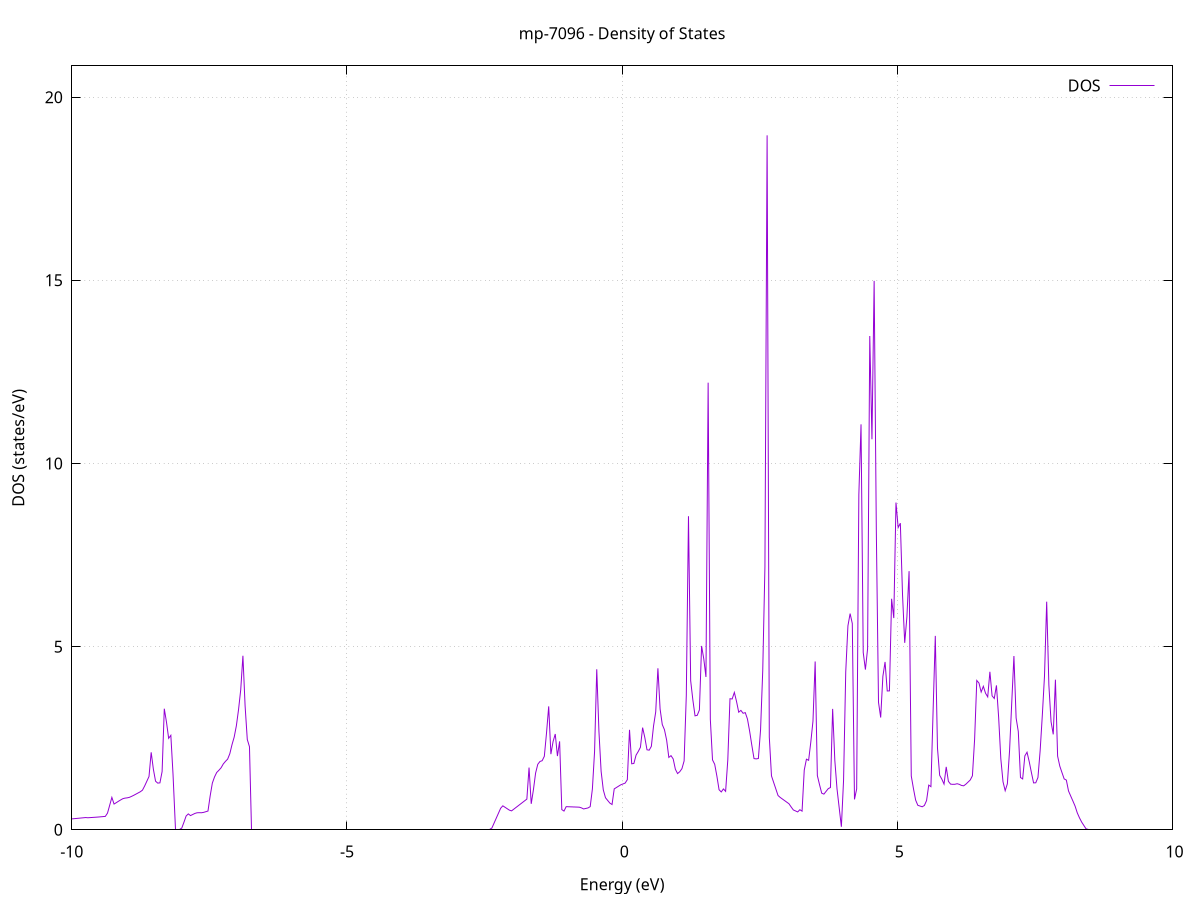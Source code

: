 set title 'mp-7096 - Density of States'
set xlabel 'Energy (eV)'
set ylabel 'DOS (states/eV)'
set grid
set xrange [-10:10]
set yrange [0:20.855]
set xzeroaxis lt -1
set terminal png size 800,600
set output 'mp-7096_dos_gnuplot.png'
plot '-' using 1:2 with lines title 'DOS'
-51.776000 0.000000
-51.736300 0.000000
-51.696600 0.000000
-51.656900 0.000000
-51.617200 0.000000
-51.577500 0.000000
-51.537800 0.000000
-51.498200 0.000000
-51.458500 0.000000
-51.418800 0.000000
-51.379100 0.000000
-51.339400 0.000000
-51.299700 0.000000
-51.260000 0.000000
-51.220400 0.000000
-51.180700 0.000000
-51.141000 0.000000
-51.101300 0.000000
-51.061600 0.000000
-51.021900 0.000000
-50.982200 0.000000
-50.942600 0.000000
-50.902900 0.000000
-50.863200 0.000000
-50.823500 0.000000
-50.783800 0.000000
-50.744100 0.000000
-50.704400 0.000000
-50.664700 0.000000
-50.625100 0.000000
-50.585400 0.000000
-50.545700 0.000000
-50.506000 0.000000
-50.466300 0.000000
-50.426600 0.000000
-50.386900 0.000000
-50.347300 0.000000
-50.307600 0.000000
-50.267900 0.000000
-50.228200 0.000000
-50.188500 0.000000
-50.148800 0.000000
-50.109100 0.000000
-50.069500 0.000000
-50.029800 0.000000
-49.990100 0.000000
-49.950400 0.000000
-49.910700 0.000000
-49.871000 0.000000
-49.831300 0.000000
-49.791600 0.000000
-49.752000 0.000000
-49.712300 0.000000
-49.672600 0.000000
-49.632900 0.000000
-49.593200 0.000000
-49.553500 0.000000
-49.513800 0.000000
-49.474200 0.000000
-49.434500 0.000000
-49.394800 0.000000
-49.355100 0.000000
-49.315400 0.000000
-49.275700 0.000000
-49.236000 0.000000
-49.196300 0.000000
-49.156700 0.000000
-49.117000 0.000000
-49.077300 0.000000
-49.037600 0.000000
-48.997900 0.000000
-48.958200 0.000000
-48.918500 0.000000
-48.878900 0.000000
-48.839200 0.000000
-48.799500 0.000000
-48.759800 0.000000
-48.720100 0.000000
-48.680400 0.000000
-48.640700 0.000000
-48.601100 0.000000
-48.561400 0.000000
-48.521700 0.000000
-48.482000 0.000000
-48.442300 0.000000
-48.402600 0.000000
-48.362900 0.000000
-48.323200 0.000000
-48.283600 0.000000
-48.243900 0.000000
-48.204200 0.000000
-48.164500 0.000000
-48.124800 0.000000
-48.085100 0.000000
-48.045400 0.000000
-48.005800 0.000000
-47.966100 0.000000
-47.926400 0.000000
-47.886700 0.000000
-47.847000 0.000000
-47.807300 0.000000
-47.767600 0.000000
-47.728000 0.000000
-47.688300 0.000000
-47.648600 0.000000
-47.608900 0.000000
-47.569200 0.000000
-47.529500 0.000000
-47.489800 0.000000
-47.450100 0.000000
-47.410500 0.000000
-47.370800 0.000000
-47.331100 0.000000
-47.291400 0.000000
-47.251700 0.000000
-47.212000 0.000000
-47.172300 0.000000
-47.132700 0.000000
-47.093000 0.000000
-47.053300 0.000000
-47.013600 0.000000
-46.973900 0.000000
-46.934200 0.000000
-46.894500 0.000000
-46.854900 0.000000
-46.815200 0.000000
-46.775500 0.000000
-46.735800 0.000000
-46.696100 0.000000
-46.656400 0.000000
-46.616700 0.000000
-46.577000 0.000000
-46.537400 0.000000
-46.497700 0.000000
-46.458000 0.000000
-46.418300 0.000000
-46.378600 0.000000
-46.338900 0.000000
-46.299200 0.000000
-46.259600 0.000000
-46.219900 0.000000
-46.180200 0.000000
-46.140500 0.000000
-46.100800 0.000000
-46.061100 0.000000
-46.021400 0.000000
-45.981700 0.000000
-45.942100 0.000000
-45.902400 0.000000
-45.862700 0.000000
-45.823000 0.000000
-45.783300 0.000000
-45.743600 0.000000
-45.703900 0.000000
-45.664300 0.000000
-45.624600 0.000000
-45.584900 0.000000
-45.545200 0.000000
-45.505500 0.000000
-45.465800 0.000000
-45.426100 0.000000
-45.386500 0.000000
-45.346800 0.000000
-45.307100 0.000000
-45.267400 0.000000
-45.227700 0.000000
-45.188000 0.000000
-45.148300 0.000000
-45.108600 0.000000
-45.069000 0.000000
-45.029300 0.000000
-44.989600 0.000000
-44.949900 0.000000
-44.910200 0.000000
-44.870500 0.000000
-44.830800 0.000000
-44.791200 0.000000
-44.751500 0.000000
-44.711800 0.000000
-44.672100 0.000000
-44.632400 0.000000
-44.592700 0.000000
-44.553000 0.000000
-44.513400 0.000000
-44.473700 0.000000
-44.434000 0.000000
-44.394300 0.000000
-44.354600 0.000000
-44.314900 0.000000
-44.275200 0.000000
-44.235500 0.000000
-44.195900 0.000000
-44.156200 0.000000
-44.116500 0.000000
-44.076800 0.000000
-44.037100 0.000000
-43.997400 0.000000
-43.957700 0.000000
-43.918100 0.000000
-43.878400 0.000000
-43.838700 0.000000
-43.799000 0.000000
-43.759300 0.000000
-43.719600 0.000000
-43.679900 0.000000
-43.640300 0.000000
-43.600600 0.000000
-43.560900 0.000000
-43.521200 0.000000
-43.481500 0.000000
-43.441800 0.000000
-43.402100 0.000000
-43.362400 0.000000
-43.322800 0.000000
-43.283100 0.000000
-43.243400 0.000000
-43.203700 0.000000
-43.164000 0.000000
-43.124300 0.000000
-43.084600 0.000000
-43.045000 0.000000
-43.005300 0.000000
-42.965600 0.000000
-42.925900 0.000000
-42.886200 0.000000
-42.846500 0.000000
-42.806800 0.000000
-42.767100 0.000000
-42.727500 0.000000
-42.687800 0.000000
-42.648100 0.000000
-42.608400 0.000000
-42.568700 0.000000
-42.529000 0.000000
-42.489300 0.000000
-42.449700 0.000000
-42.410000 0.000000
-42.370300 0.000000
-42.330600 0.000000
-42.290900 0.000000
-42.251200 0.000000
-42.211500 0.000000
-42.171900 0.000000
-42.132200 0.000000
-42.092500 0.000000
-42.052800 0.000000
-42.013100 0.000000
-41.973400 0.000000
-41.933700 0.000000
-41.894000 0.000000
-41.854400 0.000000
-41.814700 0.000000
-41.775000 0.000000
-41.735300 0.000000
-41.695600 0.000000
-41.655900 0.000000
-41.616200 0.000000
-41.576600 0.000000
-41.536900 0.000000
-41.497200 0.000000
-41.457500 0.000000
-41.417800 0.000000
-41.378100 0.000000
-41.338400 0.000000
-41.298800 0.000000
-41.259100 0.000000
-41.219400 0.000000
-41.179700 0.000000
-41.140000 0.000000
-41.100300 0.000000
-41.060600 0.000000
-41.020900 0.000000
-40.981300 0.000000
-40.941600 0.000000
-40.901900 0.000000
-40.862200 0.000000
-40.822500 0.000000
-40.782800 0.000000
-40.743100 0.000000
-40.703500 0.000000
-40.663800 0.000000
-40.624100 0.000000
-40.584400 0.000000
-40.544700 0.000000
-40.505000 0.000000
-40.465300 0.000000
-40.425700 0.000000
-40.386000 0.000000
-40.346300 0.000000
-40.306600 0.000000
-40.266900 0.000000
-40.227200 0.000000
-40.187500 0.000000
-40.147800 0.000000
-40.108200 0.000000
-40.068500 0.000000
-40.028800 0.000000
-39.989100 0.000000
-39.949400 0.000000
-39.909700 0.000000
-39.870000 0.000000
-39.830400 0.000000
-39.790700 0.000000
-39.751000 0.000000
-39.711300 0.000000
-39.671600 0.000000
-39.631900 0.000000
-39.592200 0.000000
-39.552500 0.000000
-39.512900 0.000000
-39.473200 0.000000
-39.433500 0.000000
-39.393800 0.000000
-39.354100 0.000000
-39.314400 0.000000
-39.274700 0.000000
-39.235100 0.000000
-39.195400 0.000000
-39.155700 0.000000
-39.116000 0.000000
-39.076300 0.000000
-39.036600 0.000000
-38.996900 0.000000
-38.957300 0.000000
-38.917600 0.000000
-38.877900 0.000000
-38.838200 0.000000
-38.798500 0.000000
-38.758800 0.000000
-38.719100 0.000000
-38.679400 0.000000
-38.639800 0.000000
-38.600100 0.000000
-38.560400 0.000000
-38.520700 0.000000
-38.481000 0.000000
-38.441300 0.000000
-38.401600 0.000000
-38.362000 0.000000
-38.322300 0.000000
-38.282600 0.000000
-38.242900 0.000000
-38.203200 0.000000
-38.163500 0.000000
-38.123800 0.000000
-38.084200 0.000000
-38.044500 0.000000
-38.004800 0.000000
-37.965100 0.000000
-37.925400 0.000000
-37.885700 0.000000
-37.846000 0.000000
-37.806300 0.000000
-37.766700 0.000000
-37.727000 0.000000
-37.687300 0.000000
-37.647600 0.000000
-37.607900 0.000000
-37.568200 0.000000
-37.528500 0.000000
-37.488900 0.000000
-37.449200 0.000000
-37.409500 0.000000
-37.369800 0.000000
-37.330100 0.000000
-37.290400 0.000000
-37.250700 0.000000
-37.211100 0.000000
-37.171400 0.000000
-37.131700 0.000000
-37.092000 0.000000
-37.052300 0.000000
-37.012600 0.000000
-36.972900 0.000000
-36.933200 0.000000
-36.893600 0.000000
-36.853900 0.000000
-36.814200 0.000000
-36.774500 0.000000
-36.734800 0.000000
-36.695100 0.000000
-36.655400 0.000000
-36.615800 0.000000
-36.576100 0.000000
-36.536400 0.000000
-36.496700 0.000000
-36.457000 0.000000
-36.417300 0.000000
-36.377600 0.000000
-36.337900 0.000000
-36.298300 0.000000
-36.258600 0.000000
-36.218900 0.000000
-36.179200 0.000000
-36.139500 0.000000
-36.099800 0.000000
-36.060100 0.000000
-36.020500 0.000000
-35.980800 0.000000
-35.941100 0.000000
-35.901400 0.000000
-35.861700 0.000000
-35.822000 0.000000
-35.782300 0.000000
-35.742700 0.000000
-35.703000 0.000000
-35.663300 0.000000
-35.623600 0.000000
-35.583900 0.000000
-35.544200 0.000000
-35.504500 0.000000
-35.464800 0.000000
-35.425200 0.000000
-35.385500 0.000000
-35.345800 0.000000
-35.306100 0.000000
-35.266400 0.000000
-35.226700 0.000000
-35.187000 0.000000
-35.147400 0.000000
-35.107700 0.000000
-35.068000 0.000000
-35.028300 0.000000
-34.988600 0.000000
-34.948900 0.000000
-34.909200 0.000000
-34.869600 0.000000
-34.829900 0.000000
-34.790200 0.000000
-34.750500 0.000000
-34.710800 0.000000
-34.671100 0.000000
-34.631400 0.000000
-34.591700 0.000000
-34.552100 0.000000
-34.512400 0.000000
-34.472700 0.000000
-34.433000 0.000000
-34.393300 0.000000
-34.353600 0.000000
-34.313900 0.000000
-34.274300 0.000000
-34.234600 0.000000
-34.194900 0.000000
-34.155200 0.000000
-34.115500 0.000000
-34.075800 0.000000
-34.036100 0.000000
-33.996500 0.000000
-33.956800 0.000000
-33.917100 0.000000
-33.877400 0.000000
-33.837700 0.000000
-33.798000 0.000000
-33.758300 0.000000
-33.718600 0.000000
-33.679000 0.000000
-33.639300 0.000000
-33.599600 0.000000
-33.559900 0.000000
-33.520200 0.000000
-33.480500 0.000000
-33.440800 0.000000
-33.401200 0.000000
-33.361500 0.000000
-33.321800 0.000000
-33.282100 0.000000
-33.242400 0.000000
-33.202700 0.000000
-33.163000 0.000000
-33.123300 0.000000
-33.083700 0.000000
-33.044000 0.000000
-33.004300 0.000000
-32.964600 0.000000
-32.924900 0.000000
-32.885200 0.000000
-32.845500 0.000000
-32.805900 0.000000
-32.766200 0.000000
-32.726500 0.000000
-32.686800 0.000000
-32.647100 0.000000
-32.607400 0.000000
-32.567700 0.000000
-32.528100 0.000000
-32.488400 0.000000
-32.448700 0.000000
-32.409000 0.000000
-32.369300 0.000000
-32.329600 0.000000
-32.289900 0.000000
-32.250200 0.000000
-32.210600 0.000000
-32.170900 0.000000
-32.131200 0.000000
-32.091500 0.000000
-32.051800 0.000000
-32.012100 0.000000
-31.972400 0.000000
-31.932800 0.000000
-31.893100 0.000000
-31.853400 0.000000
-31.813700 0.000000
-31.774000 0.000000
-31.734300 0.000000
-31.694600 0.000000
-31.655000 0.000000
-31.615300 0.000000
-31.575600 0.000000
-31.535900 0.000000
-31.496200 0.000000
-31.456500 0.000000
-31.416800 0.000000
-31.377100 0.000000
-31.337500 0.000000
-31.297800 0.000000
-31.258100 0.000000
-31.218400 0.000000
-31.178700 0.000000
-31.139000 0.000000
-31.099300 0.000000
-31.059700 0.000000
-31.020000 0.000000
-30.980300 0.000000
-30.940600 0.000000
-30.900900 0.000000
-30.861200 0.000000
-30.821500 0.000000
-30.781800 0.000000
-30.742200 0.000000
-30.702500 0.000000
-30.662800 0.000000
-30.623100 0.000000
-30.583400 0.000000
-30.543700 0.000000
-30.504000 0.000000
-30.464400 0.000000
-30.424700 0.000000
-30.385000 0.000000
-30.345300 0.000000
-30.305600 0.000000
-30.265900 0.000000
-30.226200 0.000000
-30.186600 0.000000
-30.146900 0.000000
-30.107200 0.000000
-30.067500 0.000000
-30.027800 0.000000
-29.988100 0.000000
-29.948400 0.000000
-29.908700 0.000000
-29.869100 0.000000
-29.829400 0.000000
-29.789700 0.000000
-29.750000 0.000000
-29.710300 0.000000
-29.670600 0.000000
-29.630900 0.000000
-29.591300 0.000000
-29.551600 0.000000
-29.511900 0.000000
-29.472200 0.000000
-29.432500 0.000000
-29.392800 0.000000
-29.353100 0.000000
-29.313500 0.000000
-29.273800 0.000000
-29.234100 0.000000
-29.194400 0.000000
-29.154700 0.000000
-29.115000 0.000000
-29.075300 0.000000
-29.035600 0.000000
-28.996000 0.000000
-28.956300 0.000000
-28.916600 0.000000
-28.876900 0.000000
-28.837200 0.000000
-28.797500 0.000000
-28.757800 0.000000
-28.718200 0.000000
-28.678500 0.000000
-28.638800 0.000000
-28.599100 0.000000
-28.559400 0.000000
-28.519700 0.000000
-28.480000 0.000000
-28.440400 0.000000
-28.400700 0.000000
-28.361000 0.000000
-28.321300 0.000000
-28.281600 0.000000
-28.241900 0.000000
-28.202200 0.000000
-28.162500 0.000000
-28.122900 0.000000
-28.083200 0.000000
-28.043500 0.000000
-28.003800 0.000000
-27.964100 0.000000
-27.924400 0.000000
-27.884700 0.000000
-27.845100 0.000000
-27.805400 0.000000
-27.765700 0.000000
-27.726000 0.000000
-27.686300 0.000000
-27.646600 0.000000
-27.606900 0.000000
-27.567200 0.000000
-27.527600 0.000000
-27.487900 0.000000
-27.448200 0.000000
-27.408500 0.000000
-27.368800 0.000000
-27.329100 0.000000
-27.289400 0.000000
-27.249800 0.000000
-27.210100 0.000000
-27.170400 0.000000
-27.130700 0.000000
-27.091000 0.000000
-27.051300 0.000000
-27.011600 0.000000
-26.972000 0.000000
-26.932300 0.000000
-26.892600 0.000000
-26.852900 0.000000
-26.813200 0.000000
-26.773500 0.000000
-26.733800 0.000000
-26.694100 0.000000
-26.654500 0.000000
-26.614800 0.000000
-26.575100 0.000000
-26.535400 0.000000
-26.495700 0.000000
-26.456000 0.000000
-26.416300 0.000000
-26.376700 0.000000
-26.337000 0.000000
-26.297300 0.000000
-26.257600 0.000000
-26.217900 0.000000
-26.178200 0.000000
-26.138500 0.000000
-26.098900 0.000000
-26.059200 0.000000
-26.019500 0.000000
-25.979800 0.000000
-25.940100 0.000000
-25.900400 0.000000
-25.860700 0.000000
-25.821000 0.000000
-25.781400 0.000000
-25.741700 0.000000
-25.702000 0.000000
-25.662300 0.000000
-25.622600 0.000000
-25.582900 0.000000
-25.543200 0.000000
-25.503600 0.000000
-25.463900 0.000000
-25.424200 0.000000
-25.384500 0.000000
-25.344800 0.000000
-25.305100 0.000000
-25.265400 0.000000
-25.225800 0.000000
-25.186100 0.000000
-25.146400 0.000000
-25.106700 0.000000
-25.067000 0.000000
-25.027300 0.000000
-24.987600 0.000000
-24.947900 0.000000
-24.908300 0.000000
-24.868600 0.000000
-24.828900 0.000000
-24.789200 0.000000
-24.749500 0.000000
-24.709800 0.000000
-24.670100 0.000000
-24.630500 0.000000
-24.590800 0.000000
-24.551100 0.000000
-24.511400 0.000000
-24.471700 0.000000
-24.432000 0.000000
-24.392300 0.000000
-24.352600 0.000000
-24.313000 0.000000
-24.273300 0.000000
-24.233600 0.000000
-24.193900 0.000000
-24.154200 0.000000
-24.114500 0.000000
-24.074800 0.000000
-24.035200 0.000000
-23.995500 0.000000
-23.955800 0.000000
-23.916100 0.000000
-23.876400 0.000000
-23.836700 0.000000
-23.797000 0.000000
-23.757400 0.000000
-23.717700 0.000000
-23.678000 0.000000
-23.638300 0.000000
-23.598600 0.000000
-23.558900 0.000000
-23.519200 0.000000
-23.479500 0.000000
-23.439900 0.000000
-23.400200 0.000000
-23.360500 0.000000
-23.320800 0.000000
-23.281100 0.000000
-23.241400 0.000000
-23.201700 0.000000
-23.162100 0.000000
-23.122400 0.000000
-23.082700 0.000000
-23.043000 0.000000
-23.003300 0.000000
-22.963600 0.000000
-22.923900 0.000000
-22.884300 0.000000
-22.844600 0.000000
-22.804900 0.000000
-22.765200 0.000000
-22.725500 0.000000
-22.685800 0.000000
-22.646100 0.000000
-22.606400 0.000000
-22.566800 0.000000
-22.527100 0.000000
-22.487400 0.000000
-22.447700 0.000000
-22.408000 0.000000
-22.368300 0.000000
-22.328600 0.000000
-22.289000 0.000000
-22.249300 0.000000
-22.209600 0.000000
-22.169900 0.000000
-22.130200 0.000000
-22.090500 0.000000
-22.050800 0.000000
-22.011200 0.000000
-21.971500 0.000000
-21.931800 0.000000
-21.892100 0.000000
-21.852400 0.000000
-21.812700 0.000000
-21.773000 0.000000
-21.733300 0.000000
-21.693700 0.000000
-21.654000 0.000000
-21.614300 0.000000
-21.574600 0.000000
-21.534900 0.000000
-21.495200 0.000000
-21.455500 0.000000
-21.415900 0.000000
-21.376200 0.000000
-21.336500 0.000000
-21.296800 0.000000
-21.257100 0.000000
-21.217400 0.000000
-21.177700 0.000000
-21.138000 0.000000
-21.098400 0.000000
-21.058700 0.000000
-21.019000 0.000000
-20.979300 0.000000
-20.939600 0.000000
-20.899900 0.000000
-20.860200 0.000000
-20.820600 0.000000
-20.780900 0.000000
-20.741200 0.000000
-20.701500 0.000000
-20.661800 0.000000
-20.622100 0.000000
-20.582400 0.000000
-20.542800 0.000000
-20.503100 0.000000
-20.463400 0.000000
-20.423700 0.000000
-20.384000 0.000000
-20.344300 0.000000
-20.304600 0.000000
-20.264900 0.000000
-20.225300 0.000000
-20.185600 0.000000
-20.145900 0.000000
-20.106200 0.000000
-20.066500 0.000000
-20.026800 0.000000
-19.987100 0.000000
-19.947500 0.000000
-19.907800 0.000000
-19.868100 0.000000
-19.828400 0.000000
-19.788700 0.000000
-19.749000 0.000000
-19.709300 0.000000
-19.669700 0.000000
-19.630000 0.000000
-19.590300 0.000000
-19.550600 0.000000
-19.510900 0.000000
-19.471200 0.000000
-19.431500 0.000000
-19.391800 0.000000
-19.352200 0.000000
-19.312500 0.000000
-19.272800 0.000000
-19.233100 0.000000
-19.193400 0.000000
-19.153700 0.000000
-19.114000 0.000000
-19.074400 0.000000
-19.034700 0.000000
-18.995000 0.000000
-18.955300 0.000000
-18.915600 0.000000
-18.875900 0.000000
-18.836200 0.000000
-18.796600 0.000000
-18.756900 0.000000
-18.717200 0.000000
-18.677500 0.000000
-18.637800 0.000000
-18.598100 0.000000
-18.558400 0.000000
-18.518700 0.000000
-18.479100 0.000000
-18.439400 0.000000
-18.399700 0.000000
-18.360000 0.000000
-18.320300 0.000000
-18.280600 0.000000
-18.240900 0.000000
-18.201300 0.000000
-18.161600 0.000000
-18.121900 0.000000
-18.082200 0.000000
-18.042500 0.000000
-18.002800 0.000000
-17.963100 0.000000
-17.923400 0.000000
-17.883800 0.000000
-17.844100 0.000000
-17.804400 0.000000
-17.764700 0.000000
-17.725000 0.000000
-17.685300 0.000000
-17.645600 0.000000
-17.606000 0.000000
-17.566300 0.000000
-17.526600 0.000000
-17.486900 0.000000
-17.447200 0.000000
-17.407500 0.000000
-17.367800 0.000000
-17.328200 0.000000
-17.288500 0.000000
-17.248800 0.000000
-17.209100 0.000000
-17.169400 0.000000
-17.129700 0.000000
-17.090000 0.000000
-17.050300 0.000000
-17.010700 0.000000
-16.971000 0.000000
-16.931300 0.000000
-16.891600 0.000000
-16.851900 0.000000
-16.812200 0.000000
-16.772500 0.000000
-16.732900 0.000000
-16.693200 0.000000
-16.653500 0.000000
-16.613800 0.000000
-16.574100 0.000000
-16.534400 0.000000
-16.494700 0.000000
-16.455100 0.000000
-16.415400 0.000000
-16.375700 0.000000
-16.336000 0.000000
-16.296300 0.000000
-16.256600 0.000000
-16.216900 0.000000
-16.177200 0.000000
-16.137600 0.000000
-16.097900 0.000000
-16.058200 0.000000
-16.018500 0.000000
-15.978800 0.000000
-15.939100 0.000000
-15.899400 0.000000
-15.859800 0.000000
-15.820100 0.000000
-15.780400 0.000000
-15.740700 0.000000
-15.701000 0.000000
-15.661300 0.000000
-15.621600 0.000000
-15.582000 0.000000
-15.542300 0.000000
-15.502600 0.000000
-15.462900 0.000000
-15.423200 0.000000
-15.383500 0.000000
-15.343800 0.000000
-15.304100 0.000000
-15.264500 0.000000
-15.224800 0.000000
-15.185100 0.000000
-15.145400 0.000000
-15.105700 0.000000
-15.066000 0.000000
-15.026300 0.000000
-14.986700 0.000000
-14.947000 0.000000
-14.907300 0.000000
-14.867600 0.000000
-14.827900 0.000000
-14.788200 0.000000
-14.748500 0.000000
-14.708800 0.000000
-14.669200 0.000000
-14.629500 0.000000
-14.589800 0.000000
-14.550100 0.000000
-14.510400 0.000000
-14.470700 0.000000
-14.431000 0.000000
-14.391400 0.000000
-14.351700 0.000000
-14.312000 0.000000
-14.272300 0.000000
-14.232600 0.000000
-14.192900 0.000000
-14.153200 0.000000
-14.113600 0.000000
-14.073900 0.000000
-14.034200 0.000000
-13.994500 0.000000
-13.954800 0.000000
-13.915100 0.000000
-13.875400 0.000000
-13.835700 0.000000
-13.796100 0.000000
-13.756400 0.000000
-13.716700 0.000000
-13.677000 0.000000
-13.637300 0.000000
-13.597600 0.000000
-13.557900 0.000000
-13.518300 0.000000
-13.478600 0.000000
-13.438900 0.000000
-13.399200 0.000000
-13.359500 0.000000
-13.319800 0.000000
-13.280100 0.000000
-13.240500 0.000000
-13.200800 0.000000
-13.161100 0.000000
-13.121400 0.000000
-13.081700 0.000000
-13.042000 0.000000
-13.002300 0.000000
-12.962600 0.000000
-12.923000 0.000000
-12.883300 0.000000
-12.843600 0.000000
-12.803900 0.000000
-12.764200 0.000000
-12.724500 0.000000
-12.684800 0.000000
-12.645200 0.000000
-12.605500 0.000000
-12.565800 0.000000
-12.526100 0.000000
-12.486400 0.000000
-12.446700 0.000000
-12.407000 0.000000
-12.367300 0.000000
-12.327700 0.000000
-12.288000 0.000000
-12.248300 0.000000
-12.208600 0.000000
-12.168900 0.000000
-12.129200 0.000000
-12.089500 0.000000
-12.049900 0.000000
-12.010200 0.000000
-11.970500 0.000000
-11.930800 0.000000
-11.891100 0.000000
-11.851400 0.000000
-11.811700 0.000000
-11.772100 0.000000
-11.732400 0.000000
-11.692700 0.000000
-11.653000 0.000000
-11.613300 0.000000
-11.573600 0.000000
-11.533900 0.000000
-11.494200 0.000000
-11.454600 0.000000
-11.414900 0.000000
-11.375200 0.000000
-11.335500 0.000000
-11.295800 0.000000
-11.256100 0.000000
-11.216400 0.000000
-11.176800 0.000000
-11.137100 0.000000
-11.097400 0.000000
-11.057700 0.000000
-11.018000 0.000000
-10.978300 0.000000
-10.938600 0.000000
-10.899000 0.000000
-10.859300 0.000000
-10.819600 0.000000
-10.779900 0.000000
-10.740200 0.000000
-10.700500 0.000000
-10.660800 0.000000
-10.621100 0.000000
-10.581500 0.120700
-10.541800 0.253700
-10.502100 0.386700
-10.462400 0.238300
-10.422700 0.250700
-10.383000 0.263100
-10.343300 0.275500
-10.303700 0.287800
-10.264000 0.300200
-10.224300 0.312400
-10.184600 0.302900
-10.144900 0.293300
-10.105200 0.283700
-10.065500 0.287300
-10.025900 0.293100
-9.986200 0.298900
-9.946500 0.304700
-9.906800 0.310400
-9.867100 0.316200
-9.827400 0.322000
-9.787700 0.327800
-9.748000 0.333600
-9.708400 0.328300
-9.668700 0.332300
-9.629000 0.336400
-9.589300 0.340400
-9.549600 0.344500
-9.509900 0.349100
-9.470200 0.354600
-9.430600 0.360100
-9.390900 0.365600
-9.351200 0.454600
-9.311500 0.669300
-9.271800 0.884000
-9.232100 0.702400
-9.192400 0.739000
-9.152700 0.777800
-9.113100 0.813900
-9.073400 0.847900
-9.033700 0.864300
-8.994000 0.871600
-8.954300 0.885000
-8.914600 0.911500
-8.874900 0.940700
-8.835300 0.972900
-8.795600 1.005100
-8.755900 1.037300
-8.716200 1.080400
-8.676500 1.194500
-8.636800 1.324200
-8.597100 1.453800
-8.557500 2.114700
-8.517800 1.654700
-8.478100 1.326300
-8.438400 1.273800
-8.398700 1.280900
-8.359000 1.589600
-8.319300 3.305100
-8.279600 2.940000
-8.240000 2.496800
-8.200300 2.578600
-8.160600 1.514200
-8.120900 0.000000
-8.081200 0.000000
-8.041500 0.000000
-8.001800 0.046400
-7.962200 0.205600
-7.922500 0.376000
-7.882800 0.433600
-7.843100 0.387300
-7.803400 0.416600
-7.763700 0.446000
-7.724000 0.464100
-7.684400 0.466200
-7.644700 0.464800
-7.605000 0.475000
-7.565300 0.493100
-7.525600 0.511200
-7.485900 0.923500
-7.446200 1.274200
-7.406500 1.442000
-7.366900 1.564000
-7.327200 1.624600
-7.287500 1.691800
-7.247800 1.796000
-7.208100 1.867200
-7.168400 1.928700
-7.128700 2.076700
-7.089100 2.322500
-7.049400 2.530200
-7.009700 2.838600
-6.970000 3.283000
-6.930300 3.825900
-6.890600 4.750900
-6.850900 3.380400
-6.811300 2.465600
-6.771600 2.267500
-6.731900 0.000000
-6.692200 0.000000
-6.652500 0.000000
-6.612800 0.000000
-6.573100 0.000000
-6.533400 0.000000
-6.493800 0.000000
-6.454100 0.000000
-6.414400 0.000000
-6.374700 0.000000
-6.335000 0.000000
-6.295300 0.000000
-6.255600 0.000000
-6.216000 0.000000
-6.176300 0.000000
-6.136600 0.000000
-6.096900 0.000000
-6.057200 0.000000
-6.017500 0.000000
-5.977800 0.000000
-5.938100 0.000000
-5.898500 0.000000
-5.858800 0.000000
-5.819100 0.000000
-5.779400 0.000000
-5.739700 0.000000
-5.700000 0.000000
-5.660300 0.000000
-5.620700 0.000000
-5.581000 0.000000
-5.541300 0.000000
-5.501600 0.000000
-5.461900 0.000000
-5.422200 0.000000
-5.382500 0.000000
-5.342900 0.000000
-5.303200 0.000000
-5.263500 0.000000
-5.223800 0.000000
-5.184100 0.000000
-5.144400 0.000000
-5.104700 0.000000
-5.065000 0.000000
-5.025400 0.000000
-4.985700 0.000000
-4.946000 0.000000
-4.906300 0.000000
-4.866600 0.000000
-4.826900 0.000000
-4.787200 0.000000
-4.747600 0.000000
-4.707900 0.000000
-4.668200 0.000000
-4.628500 0.000000
-4.588800 0.000000
-4.549100 0.000000
-4.509400 0.000000
-4.469800 0.000000
-4.430100 0.000000
-4.390400 0.000000
-4.350700 0.000000
-4.311000 0.000000
-4.271300 0.000000
-4.231600 0.000000
-4.191900 0.000000
-4.152300 0.000000
-4.112600 0.000000
-4.072900 0.000000
-4.033200 0.000000
-3.993500 0.000000
-3.953800 0.000000
-3.914100 0.000000
-3.874500 0.000000
-3.834800 0.000000
-3.795100 0.000000
-3.755400 0.000000
-3.715700 0.000000
-3.676000 0.000000
-3.636300 0.000000
-3.596700 0.000000
-3.557000 0.000000
-3.517300 0.000000
-3.477600 0.000000
-3.437900 0.000000
-3.398200 0.000000
-3.358500 0.000000
-3.318800 0.000000
-3.279200 0.000000
-3.239500 0.000000
-3.199800 0.000000
-3.160100 0.000000
-3.120400 0.000000
-3.080700 0.000000
-3.041000 0.000000
-3.001400 0.000000
-2.961700 0.000000
-2.922000 0.000000
-2.882300 0.000000
-2.842600 0.000000
-2.802900 0.000000
-2.763200 0.000000
-2.723500 0.000000
-2.683900 0.000000
-2.644200 0.000000
-2.604500 0.000000
-2.564800 0.000000
-2.525100 0.000000
-2.485400 0.000000
-2.445700 0.000000
-2.406100 0.000000
-2.366400 0.048700
-2.326700 0.183400
-2.287000 0.318000
-2.247300 0.452600
-2.207600 0.587300
-2.167900 0.654000
-2.128300 0.614600
-2.088600 0.575100
-2.048900 0.535700
-2.009200 0.516300
-1.969500 0.561900
-1.929800 0.607800
-1.890100 0.653700
-1.850400 0.699600
-1.810800 0.745500
-1.771100 0.791400
-1.731400 0.837300
-1.691700 1.699100
-1.652000 0.708500
-1.612300 1.091100
-1.572600 1.548000
-1.533000 1.787500
-1.493300 1.864800
-1.453600 1.885500
-1.413900 2.006100
-1.374200 2.643000
-1.334500 3.369000
-1.294800 2.064600
-1.255200 2.406600
-1.215500 2.614400
-1.175800 2.012000
-1.136100 2.414000
-1.096400 0.551200
-1.056700 0.510500
-1.017000 0.631000
-0.977300 0.628700
-0.937700 0.626400
-0.898000 0.624000
-0.858300 0.621700
-0.818600 0.619400
-0.778900 0.617000
-0.739200 0.597700
-0.699500 0.568600
-0.659900 0.582500
-0.620200 0.596300
-0.580500 0.631900
-0.540800 1.111700
-0.501100 2.134700
-0.461400 4.381700
-0.421700 2.685900
-0.382100 1.596200
-0.342400 1.087600
-0.302700 0.874600
-0.263000 0.800900
-0.223300 0.728400
-0.183600 0.689600
-0.143900 1.116000
-0.104200 1.153400
-0.064600 1.190900
-0.024900 1.227800
0.014800 1.251200
0.054500 1.274400
0.094200 1.367600
0.133900 2.729000
0.173600 1.802000
0.213200 1.810000
0.252900 2.037700
0.292600 2.136800
0.332300 2.252500
0.372000 2.788900
0.411700 2.520100
0.451400 2.183600
0.491100 2.173200
0.530700 2.277400
0.570400 2.832400
0.610100 3.218800
0.649800 4.408900
0.689500 3.298600
0.729200 2.872600
0.768900 2.730900
0.808500 2.447000
0.848200 1.975200
0.887900 2.023700
0.927600 1.933200
0.967300 1.651200
1.007000 1.534500
1.046700 1.585100
1.086300 1.667900
1.126000 1.879100
1.165700 3.664000
1.205400 8.561500
1.245100 4.070900
1.284800 3.545000
1.324500 3.110700
1.364200 3.124300
1.403800 3.270900
1.443500 5.019000
1.483200 4.666500
1.522900 4.171400
1.562600 12.206000
1.602300 3.017800
1.642000 1.907900
1.681600 1.788400
1.721300 1.466400
1.761000 1.093200
1.800700 1.032700
1.840400 1.115000
1.880100 1.049100
1.919800 1.907200
1.959400 3.577900
1.999100 3.571300
2.038800 3.750400
2.078500 3.502200
2.118200 3.210200
2.157900 3.259000
2.197600 3.180700
2.237300 3.198200
2.276900 3.023600
2.316600 2.690300
2.356300 2.307600
2.396000 1.944000
2.435700 1.935100
2.475400 1.946000
2.515100 2.729200
2.554700 4.343000
2.594400 7.179800
2.634100 18.959200
2.673800 2.531900
2.713500 1.470600
2.753200 1.292200
2.792900 1.113600
2.832500 0.935600
2.872200 0.882700
2.911900 0.839700
2.951600 0.796700
2.991300 0.753700
3.031000 0.710600
3.070700 0.623300
3.110400 0.541800
3.150000 0.514500
3.189700 0.487200
3.229400 0.547800
3.269100 0.508800
3.308800 1.629200
3.348500 1.927100
3.388200 1.896000
3.427800 2.390900
3.467500 2.967900
3.507200 4.594700
3.546900 1.480600
3.586600 1.230400
3.626300 0.998800
3.666000 0.973600
3.705700 1.048200
3.745300 1.123300
3.785000 1.153500
3.824700 3.299800
3.864400 1.894800
3.904100 1.117800
3.943800 0.599900
3.983500 0.081900
4.023100 1.347700
4.062800 4.312200
4.102500 5.567800
4.142200 5.902000
4.181900 5.631000
4.221600 0.829200
4.261300 1.114100
4.300900 9.151700
4.340600 11.068200
4.380300 4.841900
4.420000 4.373300
4.459700 4.941000
4.499400 13.480600
4.539100 10.661100
4.578800 14.985900
4.618400 8.174600
4.658100 3.481500
4.697800 3.064800
4.737500 4.187500
4.777200 4.581900
4.816900 3.789600
4.856600 3.792000
4.896200 6.306500
4.935900 5.779700
4.975600 8.933400
5.015300 8.251600
5.055000 8.370300
5.094700 6.412900
5.134400 5.102900
5.174000 5.810600
5.213700 7.060800
5.253400 1.469200
5.293100 1.123600
5.332800 0.810000
5.372500 0.668300
5.412200 0.648100
5.451900 0.627800
5.491500 0.663100
5.531200 0.796800
5.570900 1.218900
5.610600 1.177800
5.650300 3.255000
5.690000 5.293500
5.729700 2.230200
5.769300 1.488100
5.809000 1.381600
5.848700 1.247500
5.888400 1.717000
5.928100 1.322400
5.967800 1.246100
6.007500 1.240400
6.047100 1.242400
6.086800 1.257400
6.126500 1.240000
6.166200 1.210300
6.205900 1.200100
6.245600 1.244700
6.285300 1.301900
6.325000 1.359300
6.364600 1.474200
6.404300 2.468100
6.444000 4.076300
6.483700 4.005300
6.523400 3.760600
6.563100 3.916900
6.602800 3.727600
6.642400 3.627300
6.682100 4.314100
6.721800 3.657500
6.761500 3.584700
6.801200 3.941600
6.840900 3.070500
6.880600 1.937500
6.920300 1.311300
6.959900 1.066400
6.999600 1.255300
7.039300 2.156200
7.079000 3.468800
7.118700 4.743000
7.158400 3.053700
7.198100 2.682800
7.237700 1.427700
7.277400 1.387800
7.317100 2.016400
7.356800 2.117400
7.396500 1.861500
7.436200 1.564100
7.475900 1.279700
7.515500 1.282800
7.555200 1.426600
7.594900 2.154100
7.634600 3.124100
7.674300 4.200000
7.714000 6.226700
7.753700 3.950400
7.793400 2.949800
7.833000 2.604500
7.872700 4.097100
7.912400 2.011300
7.952100 1.737800
7.991800 1.561500
8.031500 1.388800
8.071200 1.356500
8.110800 1.059000
8.150500 0.921200
8.190200 0.785700
8.229900 0.646500
8.269600 0.462600
8.309300 0.327600
8.349000 0.211700
8.388600 0.119300
8.428300 0.027000
8.468000 0.000000
8.507700 0.000000
8.547400 0.000000
8.587100 0.000000
8.626800 0.000000
8.666500 0.000000
8.706100 0.000000
8.745800 0.000000
8.785500 0.000000
8.825200 0.000000
8.864900 0.000000
8.904600 0.000000
8.944300 0.000000
8.983900 0.000000
9.023600 0.000000
9.063300 0.000000
9.103000 0.000000
9.142700 0.000000
9.182400 0.000000
9.222100 0.000000
9.261800 0.000000
9.301400 0.000000
9.341100 0.000000
9.380800 0.000000
9.420500 0.000000
9.460200 0.000000
9.499900 0.000000
9.539600 0.000000
9.579200 0.000000
9.618900 0.000000
9.658600 0.000000
9.698300 0.000000
9.738000 0.000000
9.777700 0.000000
9.817400 0.000000
9.857000 0.000000
9.896700 0.000000
9.936400 0.000000
9.976100 0.000000
10.015800 0.000000
10.055500 0.000000
10.095200 0.000200
10.134900 0.003500
10.174500 0.018300
10.214200 0.042900
10.253900 0.075600
10.293600 0.113500
10.333300 0.151300
10.373000 0.189200
10.412700 0.227000
10.452300 0.258900
10.492000 0.281400
10.531700 0.297800
10.571400 0.312600
10.611100 0.327400
10.650800 0.342300
10.690500 0.357100
10.730100 0.372500
10.769800 0.391900
10.809500 0.417200
10.849200 0.504000
10.888900 0.583700
10.928600 0.671500
10.968300 0.770800
11.008000 1.118900
11.047600 1.213900
11.087300 1.299800
11.127000 1.380200
11.166700 1.450500
11.206400 1.505100
11.246100 1.530400
11.285800 1.534100
11.325400 1.482700
11.365100 1.387000
11.404800 1.301000
11.444500 1.264000
11.484200 1.283600
11.523900 1.314800
11.563600 1.350300
11.603200 1.388400
11.642900 1.434500
11.682600 1.486200
11.722300 1.545700
11.762000 1.622600
11.801700 1.699600
11.841400 1.709700
11.881100 1.715100
11.920700 1.705200
11.960400 1.643500
12.000100 1.521600
12.039800 1.426100
12.079500 1.360000
12.119200 1.368400
12.158900 1.431900
12.198500 1.538400
12.238200 1.544800
12.277900 1.718600
12.317600 2.012700
12.357300 1.930400
12.397000 1.930400
12.436700 1.928200
12.476400 2.149500
12.516000 1.945700
12.555700 1.722700
12.595400 1.445900
12.635100 1.369900
12.674800 1.312400
12.714500 1.345000
12.754200 1.429800
12.793800 1.509900
12.833500 1.966300
12.873200 0.788100
12.912900 1.079400
12.952600 1.509800
12.992300 1.912700
13.032000 2.874300
13.071600 4.031100
13.111300 3.036700
13.151000 2.838000
13.190700 2.651100
13.230400 2.209400
13.270100 1.716900
13.309800 1.420300
13.349500 1.486000
13.389100 1.784700
13.428800 1.980100
13.468500 2.832200
13.508200 3.012700
13.547900 3.224700
13.587600 3.568000
13.627300 3.057900
13.666900 2.406300
13.706600 2.145000
13.746300 2.094300
13.786000 2.397300
13.825700 2.370000
13.865400 2.432300
13.905100 2.637800
13.944700 2.874600
13.984400 2.988700
14.024100 2.865200
14.063800 2.976500
14.103500 2.217200
14.143200 2.094300
14.182900 2.368000
14.222600 2.887500
14.262200 3.197700
14.301900 3.306600
14.341600 3.130200
14.381300 3.030300
14.421000 2.836700
14.460700 2.449300
14.500400 2.683300
14.540000 3.350200
14.579700 3.250600
14.619400 3.504100
14.659100 3.244300
14.698800 2.463000
14.738500 1.796400
14.778200 1.329200
14.817800 1.259000
14.857500 1.325100
14.897200 1.783500
14.936900 2.130800
14.976600 2.307400
15.016300 2.588800
15.056000 3.052200
15.095700 2.715700
15.135300 2.565100
15.175000 2.118700
15.214700 1.998000
15.254400 2.205200
15.294100 1.854000
15.333800 1.981500
15.373500 1.894500
15.413100 2.223400
15.452800 2.617800
15.492500 3.095800
15.532200 3.432200
15.571900 2.742500
15.611600 2.475400
15.651300 2.279200
15.691000 2.322800
15.730600 2.270800
15.770300 2.130400
15.810000 1.975300
15.849700 1.903800
15.889400 1.804100
15.929100 1.617400
15.968800 1.554900
16.008400 1.560700
16.048100 1.896500
16.087800 1.882400
16.127500 1.905800
16.167200 1.751400
16.206900 1.856500
16.246600 2.455500
16.286200 1.566100
16.325900 1.602900
16.365600 1.709400
16.405300 1.829200
16.445000 1.999200
16.484700 2.137600
16.524400 2.084200
16.564100 1.931600
16.603700 1.785900
16.643400 1.824700
16.683100 1.914300
16.722800 2.082400
16.762500 2.428900
16.802200 2.079800
16.841900 2.063100
16.881500 1.937200
16.921200 1.860400
16.960900 1.767900
17.000600 1.649100
17.040300 1.522000
17.080000 1.576000
17.119700 2.008700
17.159300 2.151500
17.199000 2.127000
17.238700 2.245400
17.278400 2.233300
17.318100 2.192000
17.357800 2.161400
17.397500 1.824300
17.437200 1.783500
17.476800 1.736200
17.516500 1.571600
17.556200 1.424000
17.595900 1.234400
17.635600 1.079000
17.675300 1.125800
17.715000 1.270300
17.754600 1.399700
17.794300 1.644500
17.834000 2.020900
17.873700 2.264100
17.913400 2.089700
17.953100 1.909200
17.992800 1.844500
18.032400 1.983400
18.072100 2.123800
18.111800 2.671900
18.151500 2.733700
18.191200 2.547200
18.230900 2.374400
18.270600 2.232900
18.310300 2.184500
18.349900 2.167900
18.389600 2.162400
18.429300 2.226100
18.469000 2.215900
18.508700 2.052300
18.548400 1.912700
18.588100 1.709600
18.627700 1.581800
18.667400 1.526500
18.707100 1.482200
18.746800 1.448900
18.786500 1.410700
18.826200 1.361900
18.865900 1.392100
18.905600 1.372600
18.945200 1.348700
18.984900 1.322000
19.024600 1.342900
19.064300 1.378600
19.104000 1.433700
19.143700 1.565900
19.183400 1.723100
19.223000 1.857900
19.262700 1.992800
19.302400 1.950500
19.342100 1.801100
19.381800 1.775900
19.421500 1.851600
19.461200 1.881400
19.500800 2.028100
19.540500 2.007700
19.580200 2.009700
19.619900 2.054700
19.659600 2.070900
19.699300 2.106900
19.739000 2.171600
19.778700 2.429100
19.818300 2.177100
19.858000 2.006000
19.897700 1.759500
19.937400 1.536600
19.977100 1.478000
20.016800 1.504200
20.056500 1.516400
20.096100 1.531800
20.135800 1.702200
20.175500 1.819600
20.215200 2.092900
20.254900 2.240400
20.294600 2.197000
20.334300 2.141200
20.373900 2.206700
20.413600 2.413600
20.453300 2.261500
20.493000 2.377500
20.532700 2.233600
20.572400 2.010800
20.612100 2.026700
20.651800 2.167800
20.691400 2.373600
20.731100 2.472400
20.770800 2.388800
20.810500 2.198400
20.850200 2.000700
20.889900 1.890700
20.929600 1.841000
20.969200 1.925500
21.008900 1.996700
21.048600 2.052800
21.088300 2.098500
21.128000 2.164100
21.167700 2.226700
21.207400 2.065200
21.247000 1.933600
21.286700 1.819600
21.326400 1.713600
21.366100 1.627700
21.405800 1.514700
21.445500 1.453900
21.485200 1.438400
21.524900 1.455400
21.564500 1.475600
21.604200 1.481900
21.643900 1.474300
21.683600 1.461200
21.723300 1.463800
21.763000 1.456500
21.802700 1.448800
21.842300 1.450900
21.882000 1.460400
21.921700 1.487000
21.961400 1.513000
22.001100 1.490400
22.040800 1.472600
22.080500 1.490600
22.120200 1.445000
22.159800 1.317900
22.199500 1.196900
22.239200 1.141800
22.278900 1.116400
22.318600 0.920100
22.358300 0.913000
22.398000 0.931800
22.437600 0.966100
22.477300 1.026300
22.517000 1.219700
22.556700 1.340500
22.596400 1.751200
22.636100 1.695800
22.675800 1.718700
22.715400 1.748200
22.755100 1.658500
22.794800 1.485000
22.834500 1.373700
22.874200 1.298700
22.913900 1.430600
22.953600 1.324000
22.993300 1.283900
23.032900 1.243500
23.072600 1.276900
23.112300 1.709400
23.152000 1.607500
23.191700 1.384200
23.231400 1.059500
23.271100 0.880900
23.310700 0.820400
23.350400 0.869800
23.390100 0.844900
23.429800 0.891400
23.469500 0.860000
23.509200 0.763400
23.548900 0.588300
23.588500 0.535000
23.628200 0.486800
23.667900 0.438700
23.707600 0.390700
23.747300 0.342800
23.787000 0.289200
23.826700 0.180200
23.866400 0.098600
23.906000 0.036900
23.945700 0.006300
23.985400 0.000000
24.025100 0.000000
24.064800 0.000000
24.104500 0.000000
24.144200 0.000000
24.183800 0.000000
24.223500 0.000000
24.263200 0.000000
24.302900 0.000000
24.342600 0.000000
24.382300 0.000000
24.422000 0.000000
24.461600 0.000000
24.501300 0.000000
24.541000 0.000000
24.580700 0.000000
24.620400 0.000000
24.660100 0.000000
24.699800 0.000000
24.739500 0.000000
24.779100 0.000000
24.818800 0.000000
24.858500 0.000000
24.898200 0.000000
24.937900 0.000000
24.977600 0.000000
25.017300 0.000000
25.056900 0.000000
25.096600 0.000000
25.136300 0.000000
25.176000 0.000000
25.215700 0.000000
25.255400 0.000000
25.295100 0.000000
25.334800 0.000000
25.374400 0.000000
25.414100 0.000000
25.453800 0.000000
25.493500 0.000000
25.533200 0.000000
25.572900 0.000000
25.612600 0.000000
25.652200 0.000000
25.691900 0.000000
25.731600 0.000000
25.771300 0.000000
25.811000 0.000000
25.850700 0.000000
25.890400 0.000000
25.930000 0.000000
25.969700 0.000000
26.009400 0.000000
26.049100 0.000000
26.088800 0.000000
26.128500 0.000000
26.168200 0.000000
26.207900 0.000000
26.247500 0.000000
26.287200 0.000000
26.326900 0.000000
26.366600 0.000000
26.406300 0.000000
26.446000 0.000000
26.485700 0.000000
26.525300 0.000000
26.565000 0.000000
26.604700 0.000000
26.644400 0.000000
26.684100 0.000000
26.723800 0.000000
26.763500 0.000000
26.803100 0.000000
26.842800 0.000000
26.882500 0.000000
26.922200 0.000000
26.961900 0.000000
27.001600 0.000000
27.041300 0.000000
27.081000 0.000000
27.120600 0.000000
27.160300 0.000000
27.200000 0.000000
27.239700 0.000000
27.279400 0.000000
27.319100 0.000000
27.358800 0.000000
27.398400 0.000000
27.438100 0.000000
27.477800 0.000000
27.517500 0.000000
27.557200 0.000000
27.596900 0.000000
e
